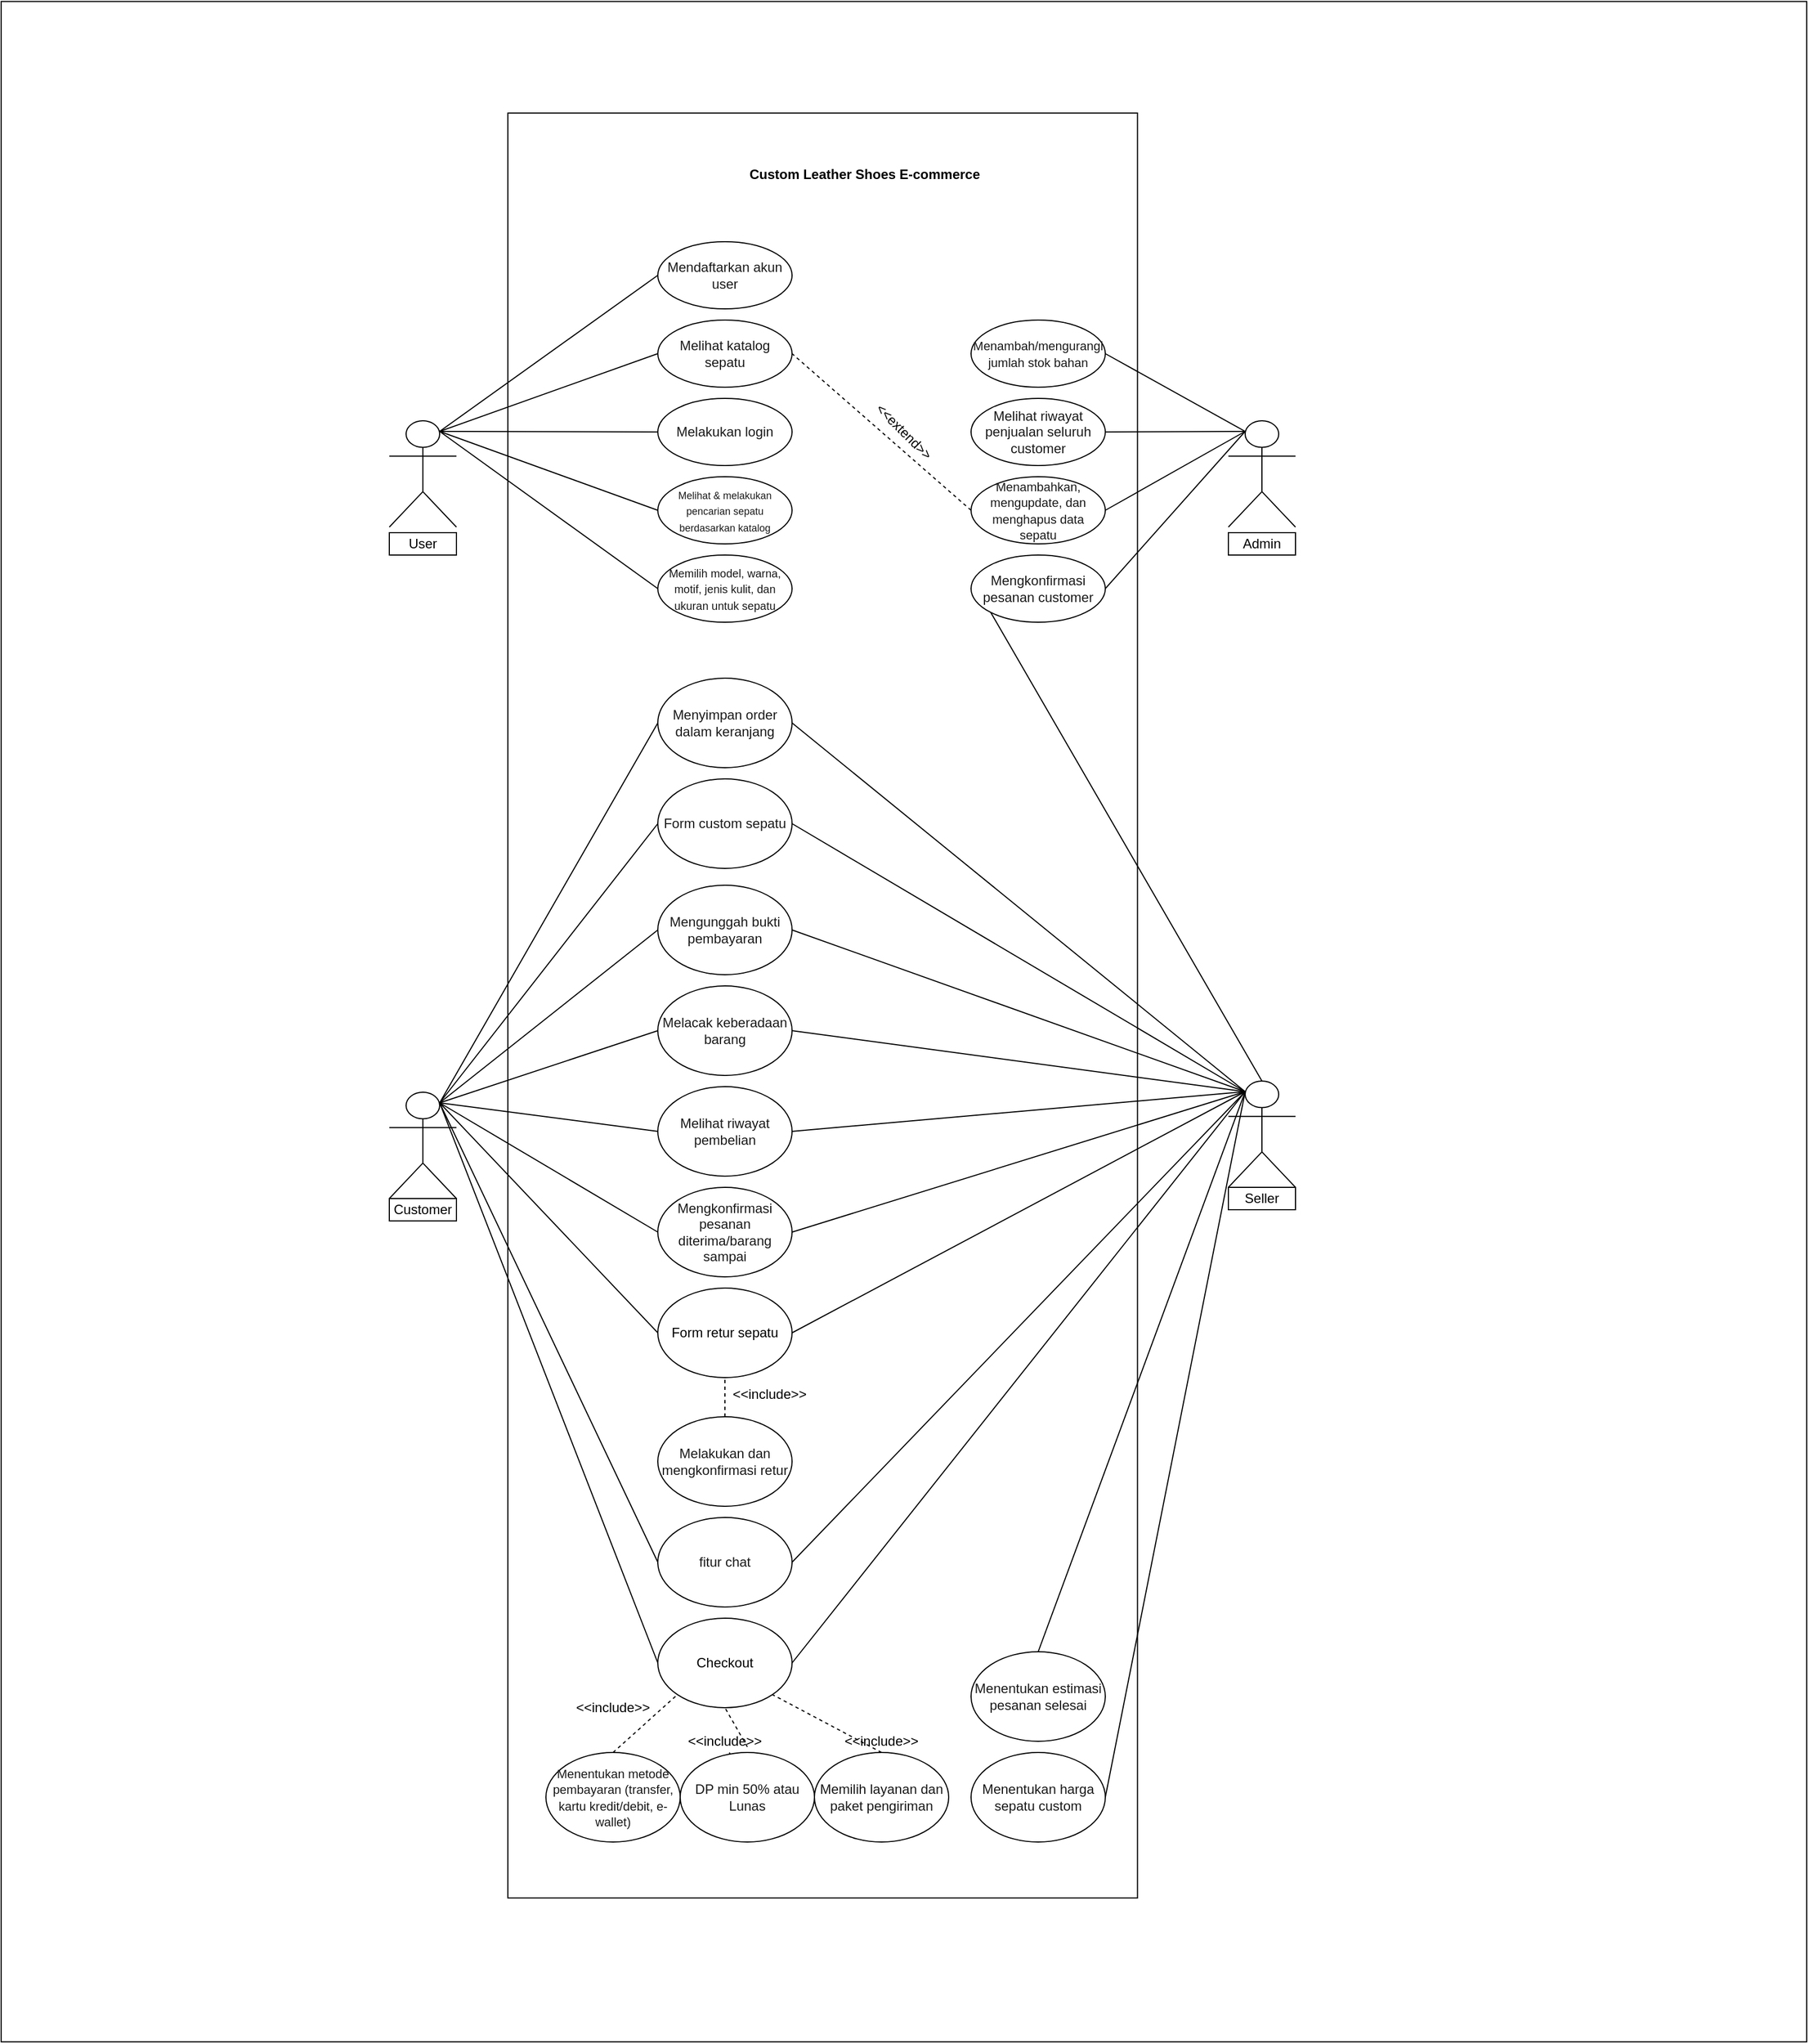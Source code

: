 <mxfile version="14.6.9" type="github">
  <diagram id="T1mZ5_TuGjbCNkDDGyvj" name="Halaman-1">
    <mxGraphModel dx="2776" dy="2760" grid="1" gridSize="10" guides="1" tooltips="1" connect="1" arrows="1" fold="1" page="1" pageScale="1" pageWidth="827" pageHeight="1169" math="0" shadow="0">
      <root>
        <mxCell id="0" />
        <mxCell id="1" parent="0" />
        <mxCell id="UaFrxnna17SQAAfgTdnW-178" value="" style="rounded=0;whiteSpace=wrap;html=1;fillColor=#FFFFFF;rotation=90;" vertex="1" parent="1">
          <mxGeometry x="-521.63" y="-100" width="1823.27" height="1613.89" as="geometry" />
        </mxCell>
        <mxCell id="UaFrxnna17SQAAfgTdnW-181" value="" style="rounded=0;whiteSpace=wrap;html=1;fillColor=#FFFFFF;rotation=90;" vertex="1" parent="1">
          <mxGeometry x="-480.14" y="411.1" width="1595" height="562.81" as="geometry" />
        </mxCell>
        <mxCell id="UaFrxnna17SQAAfgTdnW-119" value="" style="endArrow=none;html=1;exitX=0.25;exitY=0.1;exitDx=0;exitDy=0;exitPerimeter=0;entryX=1;entryY=0.5;entryDx=0;entryDy=0;" edge="1" parent="1" source="UaFrxnna17SQAAfgTdnW-134" target="UaFrxnna17SQAAfgTdnW-40">
          <mxGeometry width="50" height="50" relative="1" as="geometry">
            <mxPoint x="455" y="774.5" as="sourcePoint" />
            <mxPoint x="280" y="440" as="targetPoint" />
          </mxGeometry>
        </mxCell>
        <mxCell id="UaFrxnna17SQAAfgTdnW-120" value="" style="endArrow=none;html=1;entryX=1;entryY=0.5;entryDx=0;entryDy=0;exitX=0.25;exitY=0.1;exitDx=0;exitDy=0;exitPerimeter=0;" edge="1" parent="1" source="UaFrxnna17SQAAfgTdnW-134" target="UaFrxnna17SQAAfgTdnW-39">
          <mxGeometry width="50" height="50" relative="1" as="geometry">
            <mxPoint x="455" y="774.5" as="sourcePoint" />
            <mxPoint x="280" y="530" as="targetPoint" />
          </mxGeometry>
        </mxCell>
        <mxCell id="UaFrxnna17SQAAfgTdnW-121" value="" style="endArrow=none;html=1;exitX=1;exitY=0.5;exitDx=0;exitDy=0;entryX=0.25;entryY=0.1;entryDx=0;entryDy=0;entryPerimeter=0;" edge="1" parent="1" target="UaFrxnna17SQAAfgTdnW-134" source="UaFrxnna17SQAAfgTdnW-35">
          <mxGeometry width="50" height="50" relative="1" as="geometry">
            <mxPoint x="280" y="625" as="sourcePoint" />
            <mxPoint x="455" y="774.5" as="targetPoint" />
          </mxGeometry>
        </mxCell>
        <mxCell id="UaFrxnna17SQAAfgTdnW-122" value="" style="endArrow=none;html=1;entryX=1;entryY=0.5;entryDx=0;entryDy=0;exitX=0.25;exitY=0.1;exitDx=0;exitDy=0;exitPerimeter=0;" edge="1" parent="1" source="UaFrxnna17SQAAfgTdnW-134" target="UaFrxnna17SQAAfgTdnW-34">
          <mxGeometry width="50" height="50" relative="1" as="geometry">
            <mxPoint x="455" y="774.5" as="sourcePoint" />
            <mxPoint x="280" y="715" as="targetPoint" />
          </mxGeometry>
        </mxCell>
        <mxCell id="UaFrxnna17SQAAfgTdnW-123" value="" style="endArrow=none;html=1;entryX=1;entryY=0.5;entryDx=0;entryDy=0;exitX=0.25;exitY=0.1;exitDx=0;exitDy=0;exitPerimeter=0;" edge="1" parent="1" source="UaFrxnna17SQAAfgTdnW-134" target="UaFrxnna17SQAAfgTdnW-33">
          <mxGeometry width="50" height="50" relative="1" as="geometry">
            <mxPoint x="690" y="775" as="sourcePoint" />
            <mxPoint x="280" y="805" as="targetPoint" />
          </mxGeometry>
        </mxCell>
        <mxCell id="UaFrxnna17SQAAfgTdnW-124" value="" style="endArrow=none;html=1;entryX=1;entryY=0.5;entryDx=0;entryDy=0;exitX=0.25;exitY=0.1;exitDx=0;exitDy=0;exitPerimeter=0;" edge="1" parent="1" source="UaFrxnna17SQAAfgTdnW-134" target="UaFrxnna17SQAAfgTdnW-32">
          <mxGeometry width="50" height="50" relative="1" as="geometry">
            <mxPoint x="620" y="830" as="sourcePoint" />
            <mxPoint x="280" y="895" as="targetPoint" />
          </mxGeometry>
        </mxCell>
        <mxCell id="UaFrxnna17SQAAfgTdnW-125" value="" style="endArrow=none;html=1;exitX=0.25;exitY=0.1;exitDx=0;exitDy=0;exitPerimeter=0;entryX=1;entryY=0.5;entryDx=0;entryDy=0;" edge="1" parent="1" source="UaFrxnna17SQAAfgTdnW-134" target="UaFrxnna17SQAAfgTdnW-43">
          <mxGeometry width="50" height="50" relative="1" as="geometry">
            <mxPoint x="455" y="774.5" as="sourcePoint" />
            <mxPoint x="280" y="985" as="targetPoint" />
          </mxGeometry>
        </mxCell>
        <mxCell id="UaFrxnna17SQAAfgTdnW-127" value="" style="endArrow=none;html=1;exitX=0.25;exitY=0.1;exitDx=0;exitDy=0;exitPerimeter=0;entryX=1;entryY=0.5;entryDx=0;entryDy=0;" edge="1" parent="1" source="UaFrxnna17SQAAfgTdnW-134" target="UaFrxnna17SQAAfgTdnW-29">
          <mxGeometry width="50" height="50" relative="1" as="geometry">
            <mxPoint x="455" y="774.5" as="sourcePoint" />
            <mxPoint x="280" y="1165" as="targetPoint" />
          </mxGeometry>
        </mxCell>
        <mxCell id="UaFrxnna17SQAAfgTdnW-128" value="" style="endArrow=none;html=1;exitX=0.25;exitY=0.1;exitDx=0;exitDy=0;exitPerimeter=0;entryX=1;entryY=0.5;entryDx=0;entryDy=0;" edge="1" parent="1" source="UaFrxnna17SQAAfgTdnW-134" target="UaFrxnna17SQAAfgTdnW-44">
          <mxGeometry width="50" height="50" relative="1" as="geometry">
            <mxPoint x="455" y="774.5" as="sourcePoint" />
            <mxPoint x="280" y="1255" as="targetPoint" />
          </mxGeometry>
        </mxCell>
        <mxCell id="UaFrxnna17SQAAfgTdnW-2" value="&lt;span style=&quot;color: rgb(26 , 26 , 26) ; font-family: &amp;#34;opensans&amp;#34; , &amp;#34;arial&amp;#34; , sans-serif , &amp;#34;noto sans hebrew&amp;#34; , &amp;#34;noto sans&amp;#34; , &amp;#34;noto sans jp&amp;#34; , &amp;#34;noto sans kr&amp;#34; ; background-color: rgba(255 , 255 , 255 , 0.01)&quot;&gt;&lt;font style=&quot;font-size: 12px&quot;&gt;Mendaftarkan akun user&lt;/font&gt;&lt;/span&gt;" style="ellipse;whiteSpace=wrap;html=1;fillColor=#FFFFFF;" vertex="1" parent="1">
          <mxGeometry x="170" y="10" width="120" height="60" as="geometry" />
        </mxCell>
        <mxCell id="UaFrxnna17SQAAfgTdnW-3" value="&lt;span style=&quot;color: rgb(26 , 26 , 26) ; font-family: &amp;#34;opensans&amp;#34; , &amp;#34;arial&amp;#34; , sans-serif , &amp;#34;noto sans hebrew&amp;#34; , &amp;#34;noto sans&amp;#34; , &amp;#34;noto sans jp&amp;#34; , &amp;#34;noto sans kr&amp;#34; ; background-color: rgba(255 , 255 , 255 , 0.01)&quot;&gt;&lt;font style=&quot;font-size: 12px&quot;&gt;Melihat katalog sepatu&lt;/font&gt;&lt;/span&gt;" style="ellipse;whiteSpace=wrap;html=1;fillColor=#FFFFFF;" vertex="1" parent="1">
          <mxGeometry x="170" y="80" width="120" height="60" as="geometry" />
        </mxCell>
        <mxCell id="UaFrxnna17SQAAfgTdnW-6" value="&lt;span style=&quot;color: rgb(26 , 26 , 26) ; font-family: &amp;#34;opensans&amp;#34; , &amp;#34;arial&amp;#34; , sans-serif , &amp;#34;noto sans hebrew&amp;#34; , &amp;#34;noto sans&amp;#34; , &amp;#34;noto sans jp&amp;#34; , &amp;#34;noto sans kr&amp;#34; ; background-color: rgba(255 , 255 , 255 , 0.01)&quot;&gt;&lt;font style=&quot;font-size: 10px&quot;&gt;Memilih model, warna, motif, jenis kulit, dan ukuran untuk sepatu&lt;/font&gt;&lt;/span&gt;" style="ellipse;whiteSpace=wrap;html=1;fillColor=#FFFFFF;align=center;" vertex="1" parent="1">
          <mxGeometry x="170" y="290" width="120" height="60" as="geometry" />
        </mxCell>
        <mxCell id="UaFrxnna17SQAAfgTdnW-7" value="&lt;span style=&quot;color: rgb(26 , 26 , 26) ; font-family: &amp;#34;opensans&amp;#34; , &amp;#34;arial&amp;#34; , sans-serif , &amp;#34;noto sans hebrew&amp;#34; , &amp;#34;noto sans&amp;#34; , &amp;#34;noto sans jp&amp;#34; , &amp;#34;noto sans kr&amp;#34; ; background-color: rgba(255 , 255 , 255 , 0.01)&quot;&gt;&lt;font style=&quot;font-size: 9px&quot;&gt;Melihat &amp;amp; melakukan pencarian sepatu berdasarkan katalog&lt;/font&gt;&lt;/span&gt;" style="ellipse;whiteSpace=wrap;html=1;fillColor=#FFFFFF;" vertex="1" parent="1">
          <mxGeometry x="170" y="220" width="120" height="60" as="geometry" />
        </mxCell>
        <mxCell id="UaFrxnna17SQAAfgTdnW-8" value="&lt;span style=&quot;color: rgb(26 , 26 , 26) ; font-family: &amp;#34;opensans&amp;#34; , &amp;#34;arial&amp;#34; , sans-serif , &amp;#34;noto sans hebrew&amp;#34; , &amp;#34;noto sans&amp;#34; , &amp;#34;noto sans jp&amp;#34; , &amp;#34;noto sans kr&amp;#34; ; font-style: normal ; font-weight: normal ; letter-spacing: normal ; text-align: center ; text-indent: 0px ; text-transform: none ; word-spacing: 0px ; background-color: rgba(255 , 255 , 255 , 0.01) ; text-decoration: none ; display: inline ; float: none&quot;&gt;&lt;font style=&quot;font-size: 12px&quot;&gt;Melakukan login&lt;/font&gt;&lt;/span&gt;" style="ellipse;whiteSpace=wrap;html=1;fillColor=#FFFFFF;" vertex="1" parent="1">
          <mxGeometry x="170" y="150" width="120" height="60" as="geometry" />
        </mxCell>
        <mxCell id="UaFrxnna17SQAAfgTdnW-23" value="Actor" style="shape=umlActor;verticalLabelPosition=bottom;verticalAlign=top;html=1;outlineConnect=0;fillColor=#FFFFFF;" vertex="1" parent="1">
          <mxGeometry x="-70" y="170" width="60" height="95" as="geometry" />
        </mxCell>
        <mxCell id="UaFrxnna17SQAAfgTdnW-24" value="" style="endArrow=none;html=1;exitX=0.75;exitY=0.1;exitDx=0;exitDy=0;exitPerimeter=0;entryX=0;entryY=0.5;entryDx=0;entryDy=0;" edge="1" parent="1" source="UaFrxnna17SQAAfgTdnW-23" target="UaFrxnna17SQAAfgTdnW-2">
          <mxGeometry width="50" height="50" relative="1" as="geometry">
            <mxPoint x="260" y="310" as="sourcePoint" />
            <mxPoint x="310" y="260" as="targetPoint" />
          </mxGeometry>
        </mxCell>
        <mxCell id="UaFrxnna17SQAAfgTdnW-25" value="" style="endArrow=none;html=1;exitX=0.75;exitY=0.1;exitDx=0;exitDy=0;exitPerimeter=0;entryX=0;entryY=0.5;entryDx=0;entryDy=0;" edge="1" parent="1" source="UaFrxnna17SQAAfgTdnW-23" target="UaFrxnna17SQAAfgTdnW-3">
          <mxGeometry width="50" height="50" relative="1" as="geometry">
            <mxPoint x="260" y="310" as="sourcePoint" />
            <mxPoint x="310" y="260" as="targetPoint" />
          </mxGeometry>
        </mxCell>
        <mxCell id="UaFrxnna17SQAAfgTdnW-26" value="" style="endArrow=none;html=1;exitX=0.75;exitY=0.1;exitDx=0;exitDy=0;exitPerimeter=0;entryX=0;entryY=0.5;entryDx=0;entryDy=0;" edge="1" parent="1" source="UaFrxnna17SQAAfgTdnW-23" target="UaFrxnna17SQAAfgTdnW-8">
          <mxGeometry width="50" height="50" relative="1" as="geometry">
            <mxPoint x="260" y="310" as="sourcePoint" />
            <mxPoint x="310" y="260" as="targetPoint" />
          </mxGeometry>
        </mxCell>
        <mxCell id="UaFrxnna17SQAAfgTdnW-27" value="" style="endArrow=none;html=1;exitX=0.75;exitY=0.1;exitDx=0;exitDy=0;exitPerimeter=0;entryX=0;entryY=0.5;entryDx=0;entryDy=0;" edge="1" parent="1" source="UaFrxnna17SQAAfgTdnW-23" target="UaFrxnna17SQAAfgTdnW-7">
          <mxGeometry width="50" height="50" relative="1" as="geometry">
            <mxPoint x="260" y="310" as="sourcePoint" />
            <mxPoint x="310" y="260" as="targetPoint" />
          </mxGeometry>
        </mxCell>
        <mxCell id="UaFrxnna17SQAAfgTdnW-28" value="" style="endArrow=none;html=1;exitX=0.75;exitY=0.1;exitDx=0;exitDy=0;exitPerimeter=0;entryX=0;entryY=0.5;entryDx=0;entryDy=0;" edge="1" parent="1" source="UaFrxnna17SQAAfgTdnW-23" target="UaFrxnna17SQAAfgTdnW-6">
          <mxGeometry width="50" height="50" relative="1" as="geometry">
            <mxPoint x="260" y="310" as="sourcePoint" />
            <mxPoint x="310" y="260" as="targetPoint" />
          </mxGeometry>
        </mxCell>
        <mxCell id="UaFrxnna17SQAAfgTdnW-29" value="&lt;span style=&quot;color: rgb(26 , 26 , 26) ; font-family: &amp;#34;opensans&amp;#34; , &amp;#34;arial&amp;#34; , sans-serif , &amp;#34;noto sans hebrew&amp;#34; , &amp;#34;noto sans&amp;#34; , &amp;#34;noto sans jp&amp;#34; , &amp;#34;noto sans kr&amp;#34; ; font-style: normal ; font-weight: normal ; letter-spacing: normal ; text-align: center ; text-indent: 0px ; text-transform: none ; word-spacing: 0px ; background-color: rgba(255 , 255 , 255 , 0.01) ; text-decoration: none ; display: inline ; float: none&quot;&gt;&lt;font style=&quot;font-size: 12px&quot;&gt;fitur chat&lt;/font&gt;&lt;/span&gt;" style="ellipse;whiteSpace=wrap;html=1;fillColor=#FFFFFF;" vertex="1" parent="1">
          <mxGeometry x="170" y="1150" width="120" height="80" as="geometry" />
        </mxCell>
        <mxCell id="UaFrxnna17SQAAfgTdnW-32" value="&lt;span style=&quot;color: rgb(26 , 26 , 26) ; font-family: &amp;#34;opensans&amp;#34; , &amp;#34;arial&amp;#34; , sans-serif , &amp;#34;noto sans hebrew&amp;#34; , &amp;#34;noto sans&amp;#34; , &amp;#34;noto sans jp&amp;#34; , &amp;#34;noto sans kr&amp;#34; ; font-style: normal ; font-weight: normal ; letter-spacing: normal ; text-align: center ; text-indent: 0px ; text-transform: none ; word-spacing: 0px ; background-color: rgba(255 , 255 , 255 , 0.01) ; text-decoration: none ; display: inline ; float: none&quot;&gt;&lt;font style=&quot;font-size: 12px&quot;&gt;Mengkonfirmasi pesanan diterima/barang sampai&lt;/font&gt;&lt;/span&gt;" style="ellipse;whiteSpace=wrap;html=1;fillColor=#FFFFFF;" vertex="1" parent="1">
          <mxGeometry x="170" y="855" width="120" height="80" as="geometry" />
        </mxCell>
        <mxCell id="UaFrxnna17SQAAfgTdnW-33" value="&lt;span style=&quot;color: rgb(26 , 26 , 26) ; font-family: &amp;#34;opensans&amp;#34; , &amp;#34;arial&amp;#34; , sans-serif , &amp;#34;noto sans hebrew&amp;#34; , &amp;#34;noto sans&amp;#34; , &amp;#34;noto sans jp&amp;#34; , &amp;#34;noto sans kr&amp;#34; ; font-style: normal ; font-weight: normal ; letter-spacing: normal ; text-align: center ; text-indent: 0px ; text-transform: none ; word-spacing: 0px ; background-color: rgba(255 , 255 , 255 , 0.01) ; text-decoration: none ; display: inline ; float: none&quot;&gt;&lt;font style=&quot;font-size: 12px&quot;&gt;Melihat riwayat pembelian&lt;/font&gt;&lt;/span&gt;" style="ellipse;whiteSpace=wrap;html=1;fillColor=#FFFFFF;" vertex="1" parent="1">
          <mxGeometry x="170" y="765" width="120" height="80" as="geometry" />
        </mxCell>
        <mxCell id="UaFrxnna17SQAAfgTdnW-34" value="&lt;span style=&quot;color: rgb(26 , 26 , 26) ; font-family: &amp;#34;opensans&amp;#34; , &amp;#34;arial&amp;#34; , sans-serif , &amp;#34;noto sans hebrew&amp;#34; , &amp;#34;noto sans&amp;#34; , &amp;#34;noto sans jp&amp;#34; , &amp;#34;noto sans kr&amp;#34; ; background-color: rgba(255 , 255 , 255 , 0.01)&quot;&gt;&lt;font style=&quot;font-size: 12px&quot;&gt;Melacak keberadaan barang&lt;/font&gt;&lt;/span&gt;" style="ellipse;whiteSpace=wrap;html=1;fillColor=#FFFFFF;" vertex="1" parent="1">
          <mxGeometry x="170" y="675" width="120" height="80" as="geometry" />
        </mxCell>
        <mxCell id="UaFrxnna17SQAAfgTdnW-35" value="&lt;span style=&quot;color: rgb(26 , 26 , 26) ; font-family: &amp;#34;opensans&amp;#34; , &amp;#34;arial&amp;#34; , sans-serif , &amp;#34;noto sans hebrew&amp;#34; , &amp;#34;noto sans&amp;#34; , &amp;#34;noto sans jp&amp;#34; , &amp;#34;noto sans kr&amp;#34; ; background-color: rgba(255 , 255 , 255 , 0.01)&quot;&gt;&lt;font style=&quot;font-size: 12px&quot;&gt;Mengunggah bukti pembayaran&lt;/font&gt;&lt;/span&gt;" style="ellipse;whiteSpace=wrap;html=1;fillColor=#FFFFFF;" vertex="1" parent="1">
          <mxGeometry x="170" y="585" width="120" height="80" as="geometry" />
        </mxCell>
        <mxCell id="UaFrxnna17SQAAfgTdnW-36" value="&lt;span style=&quot;color: rgb(26 , 26 , 26) ; font-family: &amp;#34;opensans&amp;#34; , &amp;#34;arial&amp;#34; , sans-serif , &amp;#34;noto sans hebrew&amp;#34; , &amp;#34;noto sans&amp;#34; , &amp;#34;noto sans jp&amp;#34; , &amp;#34;noto sans kr&amp;#34; ; font-style: normal ; font-weight: normal ; letter-spacing: normal ; text-align: center ; text-indent: 0px ; text-transform: none ; word-spacing: 0px ; background-color: rgba(255 , 255 , 255 , 0.01) ; text-decoration: none ; display: inline ; float: none&quot;&gt;&lt;font style=&quot;font-size: 12px&quot;&gt;Memilih layanan dan paket pengiriman&lt;/font&gt;&lt;/span&gt;" style="ellipse;whiteSpace=wrap;html=1;fillColor=#FFFFFF;" vertex="1" parent="1">
          <mxGeometry x="310" y="1360" width="120" height="80" as="geometry" />
        </mxCell>
        <mxCell id="UaFrxnna17SQAAfgTdnW-37" value="&lt;span style=&quot;color: rgb(26 , 26 , 26) ; font-family: &amp;#34;opensans&amp;#34; , &amp;#34;arial&amp;#34; , sans-serif , &amp;#34;noto sans hebrew&amp;#34; , &amp;#34;noto sans&amp;#34; , &amp;#34;noto sans jp&amp;#34; , &amp;#34;noto sans kr&amp;#34; ; font-style: normal ; font-weight: normal ; letter-spacing: normal ; text-align: center ; text-indent: 0px ; text-transform: none ; word-spacing: 0px ; background-color: rgba(255 , 255 , 255 , 0.01) ; text-decoration: none ; display: inline ; float: none&quot;&gt;&lt;font style=&quot;font-size: 12px&quot;&gt;DP min 50% atau Lunas&lt;/font&gt;&lt;/span&gt;" style="ellipse;whiteSpace=wrap;html=1;fillColor=#FFFFFF;" vertex="1" parent="1">
          <mxGeometry x="190" y="1360" width="120" height="80" as="geometry" />
        </mxCell>
        <mxCell id="UaFrxnna17SQAAfgTdnW-38" value="&lt;span style=&quot;color: rgb(26 , 26 , 26) ; font-family: &amp;#34;opensans&amp;#34; , &amp;#34;arial&amp;#34; , sans-serif , &amp;#34;noto sans hebrew&amp;#34; , &amp;#34;noto sans&amp;#34; , &amp;#34;noto sans jp&amp;#34; , &amp;#34;noto sans kr&amp;#34; ; background-color: rgba(255 , 255 , 255 , 0.01)&quot;&gt;&lt;font style=&quot;font-size: 11px&quot;&gt;Menentukan metode pembayaran (transfer, kartu kredit/debit, e-wallet)&lt;/font&gt;&lt;/span&gt;" style="ellipse;whiteSpace=wrap;html=1;fillColor=#FFFFFF;" vertex="1" parent="1">
          <mxGeometry x="70" y="1360" width="120" height="80" as="geometry" />
        </mxCell>
        <mxCell id="UaFrxnna17SQAAfgTdnW-39" value="&lt;span style=&quot;color: rgb(26 , 26 , 26) ; font-family: &amp;#34;opensans&amp;#34; , &amp;#34;arial&amp;#34; , sans-serif , &amp;#34;noto sans hebrew&amp;#34; , &amp;#34;noto sans&amp;#34; , &amp;#34;noto sans jp&amp;#34; , &amp;#34;noto sans kr&amp;#34; ; font-style: normal ; font-weight: normal ; letter-spacing: normal ; text-align: center ; text-indent: 0px ; text-transform: none ; word-spacing: 0px ; background-color: rgba(255 , 255 , 255 , 0.01) ; text-decoration: none ; display: inline ; float: none&quot;&gt;&lt;font style=&quot;font-size: 12px&quot;&gt;Form custom sepatu&lt;/font&gt;&lt;/span&gt;" style="ellipse;whiteSpace=wrap;html=1;fillColor=#FFFFFF;" vertex="1" parent="1">
          <mxGeometry x="170" y="490" width="120" height="80" as="geometry" />
        </mxCell>
        <mxCell id="UaFrxnna17SQAAfgTdnW-40" value="&lt;span style=&quot;color: rgb(26 , 26 , 26) ; font-family: &amp;#34;opensans&amp;#34; , &amp;#34;arial&amp;#34; , sans-serif , &amp;#34;noto sans hebrew&amp;#34; , &amp;#34;noto sans&amp;#34; , &amp;#34;noto sans jp&amp;#34; , &amp;#34;noto sans kr&amp;#34; ; background-color: rgba(255 , 255 , 255 , 0.01)&quot;&gt;&lt;font style=&quot;font-size: 12px&quot;&gt;Menyimpan order dalam keranjang&lt;/font&gt;&lt;/span&gt;" style="ellipse;whiteSpace=wrap;html=1;fillColor=#FFFFFF;" vertex="1" parent="1">
          <mxGeometry x="170" y="400" width="120" height="80" as="geometry" />
        </mxCell>
        <mxCell id="UaFrxnna17SQAAfgTdnW-43" value="Form retur sepatu" style="ellipse;whiteSpace=wrap;html=1;fillColor=#FFFFFF;" vertex="1" parent="1">
          <mxGeometry x="170" y="945" width="120" height="80" as="geometry" />
        </mxCell>
        <mxCell id="UaFrxnna17SQAAfgTdnW-44" value="Checkout" style="ellipse;whiteSpace=wrap;html=1;fillColor=#FFFFFF;" vertex="1" parent="1">
          <mxGeometry x="170" y="1240" width="120" height="80" as="geometry" />
        </mxCell>
        <mxCell id="UaFrxnna17SQAAfgTdnW-46" value="" style="endArrow=none;dashed=1;html=1;startArrow=none;" edge="1" parent="1" source="UaFrxnna17SQAAfgTdnW-52" target="UaFrxnna17SQAAfgTdnW-37">
          <mxGeometry width="50" height="50" relative="1" as="geometry">
            <mxPoint x="260" y="1400" as="sourcePoint" />
            <mxPoint x="480" y="1200" as="targetPoint" />
          </mxGeometry>
        </mxCell>
        <mxCell id="UaFrxnna17SQAAfgTdnW-49" value="&amp;lt;&amp;lt;include&amp;gt;&amp;gt;" style="text;html=1;strokeColor=none;fillColor=none;align=center;verticalAlign=middle;whiteSpace=wrap;rounded=0;rotation=0;" vertex="1" parent="1">
          <mxGeometry x="110" y="1310" width="40" height="20" as="geometry" />
        </mxCell>
        <mxCell id="UaFrxnna17SQAAfgTdnW-52" value="&amp;lt;&amp;lt;include&amp;gt;&amp;gt;" style="text;html=1;strokeColor=none;fillColor=none;align=center;verticalAlign=middle;whiteSpace=wrap;rounded=0;rotation=0;" vertex="1" parent="1">
          <mxGeometry x="210" y="1340" width="40" height="20" as="geometry" />
        </mxCell>
        <mxCell id="UaFrxnna17SQAAfgTdnW-54" value="&amp;lt;&amp;lt;include&amp;gt;&amp;gt;" style="text;html=1;strokeColor=none;fillColor=none;align=center;verticalAlign=middle;whiteSpace=wrap;rounded=0;rotation=0;" vertex="1" parent="1">
          <mxGeometry x="350" y="1340" width="40" height="20" as="geometry" />
        </mxCell>
        <mxCell id="UaFrxnna17SQAAfgTdnW-57" value="Actor" style="shape=umlActor;verticalLabelPosition=bottom;verticalAlign=top;html=1;outlineConnect=0;fillColor=#FFFFFF;" vertex="1" parent="1">
          <mxGeometry x="-70" y="770" width="60" height="95" as="geometry" />
        </mxCell>
        <mxCell id="UaFrxnna17SQAAfgTdnW-58" value="" style="endArrow=none;html=1;exitX=0.75;exitY=0.1;exitDx=0;exitDy=0;exitPerimeter=0;entryX=0;entryY=0.5;entryDx=0;entryDy=0;" edge="1" parent="1" source="UaFrxnna17SQAAfgTdnW-57" target="UaFrxnna17SQAAfgTdnW-40">
          <mxGeometry width="50" height="50" relative="1" as="geometry">
            <mxPoint x="220" y="830" as="sourcePoint" />
            <mxPoint x="270" y="780" as="targetPoint" />
          </mxGeometry>
        </mxCell>
        <mxCell id="UaFrxnna17SQAAfgTdnW-60" value="" style="endArrow=none;html=1;entryX=0;entryY=0.5;entryDx=0;entryDy=0;exitX=0.75;exitY=0.1;exitDx=0;exitDy=0;exitPerimeter=0;" edge="1" parent="1" source="UaFrxnna17SQAAfgTdnW-57" target="UaFrxnna17SQAAfgTdnW-39">
          <mxGeometry width="50" height="50" relative="1" as="geometry">
            <mxPoint x="60" y="770" as="sourcePoint" />
            <mxPoint x="270" y="620" as="targetPoint" />
          </mxGeometry>
        </mxCell>
        <mxCell id="UaFrxnna17SQAAfgTdnW-61" value="" style="endArrow=none;html=1;exitX=0;exitY=0.5;exitDx=0;exitDy=0;entryX=0.75;entryY=0.1;entryDx=0;entryDy=0;entryPerimeter=0;" edge="1" parent="1" source="UaFrxnna17SQAAfgTdnW-35" target="UaFrxnna17SQAAfgTdnW-57">
          <mxGeometry width="50" height="50" relative="1" as="geometry">
            <mxPoint x="380" y="590" as="sourcePoint" />
            <mxPoint x="60" y="770" as="targetPoint" />
          </mxGeometry>
        </mxCell>
        <mxCell id="UaFrxnna17SQAAfgTdnW-62" value="" style="endArrow=none;html=1;entryX=0;entryY=0.5;entryDx=0;entryDy=0;exitX=0.75;exitY=0.1;exitDx=0;exitDy=0;exitPerimeter=0;" edge="1" parent="1" source="UaFrxnna17SQAAfgTdnW-57" target="UaFrxnna17SQAAfgTdnW-34">
          <mxGeometry width="50" height="50" relative="1" as="geometry">
            <mxPoint x="50" y="780" as="sourcePoint" />
            <mxPoint x="270" y="620" as="targetPoint" />
          </mxGeometry>
        </mxCell>
        <mxCell id="UaFrxnna17SQAAfgTdnW-63" value="" style="endArrow=none;html=1;entryX=0;entryY=0.5;entryDx=0;entryDy=0;exitX=0.75;exitY=0.1;exitDx=0;exitDy=0;exitPerimeter=0;" edge="1" parent="1" source="UaFrxnna17SQAAfgTdnW-57" target="UaFrxnna17SQAAfgTdnW-33">
          <mxGeometry width="50" height="50" relative="1" as="geometry">
            <mxPoint x="60" y="780" as="sourcePoint" />
            <mxPoint x="120" y="720" as="targetPoint" />
          </mxGeometry>
        </mxCell>
        <mxCell id="UaFrxnna17SQAAfgTdnW-64" value="" style="endArrow=none;html=1;exitX=0.75;exitY=0.1;exitDx=0;exitDy=0;exitPerimeter=0;entryX=0;entryY=0.5;entryDx=0;entryDy=0;" edge="1" parent="1" source="UaFrxnna17SQAAfgTdnW-57" target="UaFrxnna17SQAAfgTdnW-32">
          <mxGeometry width="50" height="50" relative="1" as="geometry">
            <mxPoint x="60" y="780" as="sourcePoint" />
            <mxPoint x="160" y="790" as="targetPoint" />
          </mxGeometry>
        </mxCell>
        <mxCell id="UaFrxnna17SQAAfgTdnW-65" value="" style="endArrow=none;html=1;exitX=0.75;exitY=0.1;exitDx=0;exitDy=0;exitPerimeter=0;entryX=0;entryY=0.5;entryDx=0;entryDy=0;" edge="1" parent="1" source="UaFrxnna17SQAAfgTdnW-57" target="UaFrxnna17SQAAfgTdnW-43">
          <mxGeometry width="50" height="50" relative="1" as="geometry">
            <mxPoint x="110" y="920" as="sourcePoint" />
            <mxPoint x="160" y="920" as="targetPoint" />
          </mxGeometry>
        </mxCell>
        <mxCell id="UaFrxnna17SQAAfgTdnW-67" value="" style="endArrow=none;html=1;exitX=0.75;exitY=0.1;exitDx=0;exitDy=0;exitPerimeter=0;entryX=0;entryY=0.5;entryDx=0;entryDy=0;" edge="1" parent="1" source="UaFrxnna17SQAAfgTdnW-57" target="UaFrxnna17SQAAfgTdnW-29">
          <mxGeometry width="50" height="50" relative="1" as="geometry">
            <mxPoint x="60" y="785" as="sourcePoint" />
            <mxPoint x="100" y="1050" as="targetPoint" />
          </mxGeometry>
        </mxCell>
        <mxCell id="UaFrxnna17SQAAfgTdnW-69" value="" style="endArrow=none;html=1;exitX=0.75;exitY=0.1;exitDx=0;exitDy=0;exitPerimeter=0;entryX=0;entryY=0.5;entryDx=0;entryDy=0;" edge="1" parent="1" source="UaFrxnna17SQAAfgTdnW-57" target="UaFrxnna17SQAAfgTdnW-44">
          <mxGeometry width="50" height="50" relative="1" as="geometry">
            <mxPoint x="60" y="790" as="sourcePoint" />
            <mxPoint x="150" y="1210" as="targetPoint" />
          </mxGeometry>
        </mxCell>
        <mxCell id="UaFrxnna17SQAAfgTdnW-71" value="&lt;span style=&quot;color: rgb(26 , 26 , 26) ; font-family: &amp;#34;opensans&amp;#34; , &amp;#34;arial&amp;#34; , sans-serif , &amp;#34;noto sans hebrew&amp;#34; , &amp;#34;noto sans&amp;#34; , &amp;#34;noto sans jp&amp;#34; , &amp;#34;noto sans kr&amp;#34; ; background-color: rgba(255 , 255 , 255 , 0.01)&quot;&gt;&lt;font style=&quot;font-size: 12px&quot;&gt;Menentukan harga sepatu custom&lt;/font&gt;&lt;/span&gt;" style="ellipse;whiteSpace=wrap;html=1;fillColor=#FFFFFF;" vertex="1" parent="1">
          <mxGeometry x="450" y="1360" width="120" height="80" as="geometry" />
        </mxCell>
        <mxCell id="UaFrxnna17SQAAfgTdnW-72" value="&lt;span style=&quot;color: rgb(26 , 26 , 26) ; font-family: &amp;#34;opensans&amp;#34; , &amp;#34;arial&amp;#34; , sans-serif , &amp;#34;noto sans hebrew&amp;#34; , &amp;#34;noto sans&amp;#34; , &amp;#34;noto sans jp&amp;#34; , &amp;#34;noto sans kr&amp;#34; ; font-style: normal ; font-weight: normal ; letter-spacing: normal ; text-align: center ; text-indent: 0px ; text-transform: none ; word-spacing: 0px ; background-color: rgba(255 , 255 , 255 , 0.01) ; text-decoration: none ; display: inline ; float: none&quot;&gt;&lt;font style=&quot;font-size: 12px&quot;&gt;Menentukan estimasi pesanan selesai&lt;/font&gt;&lt;/span&gt;" style="ellipse;whiteSpace=wrap;html=1;fillColor=#FFFFFF;" vertex="1" parent="1">
          <mxGeometry x="450" y="1270" width="120" height="80" as="geometry" />
        </mxCell>
        <mxCell id="UaFrxnna17SQAAfgTdnW-131" value="" style="endArrow=none;dashed=1;html=1;entryX=0;entryY=1;entryDx=0;entryDy=0;exitX=0.5;exitY=0;exitDx=0;exitDy=0;" edge="1" parent="1" source="UaFrxnna17SQAAfgTdnW-38" target="UaFrxnna17SQAAfgTdnW-44">
          <mxGeometry width="50" height="50" relative="1" as="geometry">
            <mxPoint x="310" y="1330" as="sourcePoint" />
            <mxPoint x="360" y="1280" as="targetPoint" />
          </mxGeometry>
        </mxCell>
        <mxCell id="UaFrxnna17SQAAfgTdnW-132" value="" style="endArrow=none;dashed=1;html=1;exitX=1;exitY=0.75;exitDx=0;exitDy=0;entryX=0.5;entryY=1;entryDx=0;entryDy=0;" edge="1" parent="1" source="UaFrxnna17SQAAfgTdnW-52" target="UaFrxnna17SQAAfgTdnW-44">
          <mxGeometry width="50" height="50" relative="1" as="geometry">
            <mxPoint x="310" y="1330" as="sourcePoint" />
            <mxPoint x="360" y="1280" as="targetPoint" />
          </mxGeometry>
        </mxCell>
        <mxCell id="UaFrxnna17SQAAfgTdnW-133" value="" style="endArrow=none;dashed=1;html=1;exitX=0.5;exitY=1;exitDx=0;exitDy=0;entryX=1;entryY=1;entryDx=0;entryDy=0;" edge="1" parent="1" source="UaFrxnna17SQAAfgTdnW-54" target="UaFrxnna17SQAAfgTdnW-44">
          <mxGeometry width="50" height="50" relative="1" as="geometry">
            <mxPoint x="310" y="1330" as="sourcePoint" />
            <mxPoint x="360" y="1280" as="targetPoint" />
          </mxGeometry>
        </mxCell>
        <mxCell id="UaFrxnna17SQAAfgTdnW-134" value="Actor" style="shape=umlActor;verticalLabelPosition=bottom;verticalAlign=top;html=1;outlineConnect=0;fillColor=#FFFFFF;" vertex="1" parent="1">
          <mxGeometry x="680" y="760" width="60" height="95" as="geometry" />
        </mxCell>
        <mxCell id="UaFrxnna17SQAAfgTdnW-136" value="" style="endArrow=none;html=1;entryX=1;entryY=0.5;entryDx=0;entryDy=0;exitX=0.25;exitY=0.1;exitDx=0;exitDy=0;exitPerimeter=0;" edge="1" parent="1" source="UaFrxnna17SQAAfgTdnW-134" target="UaFrxnna17SQAAfgTdnW-71">
          <mxGeometry width="50" height="50" relative="1" as="geometry">
            <mxPoint x="700" y="770" as="sourcePoint" />
            <mxPoint x="640" y="800" as="targetPoint" />
          </mxGeometry>
        </mxCell>
        <mxCell id="UaFrxnna17SQAAfgTdnW-137" value="" style="endArrow=none;html=1;entryX=0.5;entryY=0;entryDx=0;entryDy=0;exitX=0.25;exitY=0.1;exitDx=0;exitDy=0;exitPerimeter=0;" edge="1" parent="1" source="UaFrxnna17SQAAfgTdnW-134" target="UaFrxnna17SQAAfgTdnW-72">
          <mxGeometry width="50" height="50" relative="1" as="geometry">
            <mxPoint x="690" y="770" as="sourcePoint" />
            <mxPoint x="640" y="800" as="targetPoint" />
          </mxGeometry>
        </mxCell>
        <mxCell id="UaFrxnna17SQAAfgTdnW-140" value="&lt;span style=&quot;color: rgb(26 , 26 , 26) ; font-family: &amp;#34;opensans&amp;#34; , &amp;#34;arial&amp;#34; , sans-serif , &amp;#34;noto sans hebrew&amp;#34; , &amp;#34;noto sans&amp;#34; , &amp;#34;noto sans jp&amp;#34; , &amp;#34;noto sans kr&amp;#34; ; background-color: rgba(255 , 255 , 255 , 0.01)&quot;&gt;&lt;font style=&quot;font-size: 11px&quot;&gt;Menambah/mengurangi jumlah stok bahan&lt;/font&gt;&lt;/span&gt;" style="ellipse;whiteSpace=wrap;html=1;fillColor=#FFFFFF;" vertex="1" parent="1">
          <mxGeometry x="450" y="80" width="120" height="60" as="geometry" />
        </mxCell>
        <mxCell id="UaFrxnna17SQAAfgTdnW-143" value="&lt;span style=&quot;color: rgb(26 , 26 , 26) ; font-family: &amp;#34;opensans&amp;#34; , &amp;#34;arial&amp;#34; , sans-serif , &amp;#34;noto sans hebrew&amp;#34; , &amp;#34;noto sans&amp;#34; , &amp;#34;noto sans jp&amp;#34; , &amp;#34;noto sans kr&amp;#34; ; background-color: rgba(255 , 255 , 255 , 0.01)&quot;&gt;&lt;font style=&quot;font-size: 12px&quot;&gt;Melihat riwayat penjualan seluruh customer&lt;/font&gt;&lt;/span&gt;" style="ellipse;whiteSpace=wrap;html=1;fillColor=#FFFFFF;" vertex="1" parent="1">
          <mxGeometry x="450" y="150" width="120" height="60" as="geometry" />
        </mxCell>
        <mxCell id="UaFrxnna17SQAAfgTdnW-144" value="&lt;span style=&quot;color: rgb(26 , 26 , 26) ; font-family: &amp;#34;opensans&amp;#34; , &amp;#34;arial&amp;#34; , sans-serif , &amp;#34;noto sans hebrew&amp;#34; , &amp;#34;noto sans&amp;#34; , &amp;#34;noto sans jp&amp;#34; , &amp;#34;noto sans kr&amp;#34; ; background-color: rgba(255 , 255 , 255 , 0.01)&quot;&gt;&lt;font style=&quot;font-size: 11px&quot;&gt;Menambahkan, mengupdate, dan menghapus data sepatu&lt;/font&gt;&lt;/span&gt;" style="ellipse;whiteSpace=wrap;html=1;fillColor=#FFFFFF;" vertex="1" parent="1">
          <mxGeometry x="450" y="220" width="120" height="60" as="geometry" />
        </mxCell>
        <mxCell id="UaFrxnna17SQAAfgTdnW-145" value="&lt;span style=&quot;color: rgb(26 , 26 , 26) ; font-family: &amp;#34;opensans&amp;#34; , &amp;#34;arial&amp;#34; , sans-serif , &amp;#34;noto sans hebrew&amp;#34; , &amp;#34;noto sans&amp;#34; , &amp;#34;noto sans jp&amp;#34; , &amp;#34;noto sans kr&amp;#34; ; background-color: rgba(255 , 255 , 255 , 0.01)&quot;&gt;&lt;font style=&quot;font-size: 12px&quot;&gt;Mengkonfirmasi pesanan customer&lt;/font&gt;&lt;/span&gt;" style="ellipse;whiteSpace=wrap;html=1;fillColor=#FFFFFF;" vertex="1" parent="1">
          <mxGeometry x="450" y="290" width="120" height="60" as="geometry" />
        </mxCell>
        <mxCell id="UaFrxnna17SQAAfgTdnW-146" value="Actor" style="shape=umlActor;verticalLabelPosition=bottom;verticalAlign=top;html=1;outlineConnect=0;fillColor=#FFFFFF;" vertex="1" parent="1">
          <mxGeometry x="680" y="170" width="60" height="95" as="geometry" />
        </mxCell>
        <mxCell id="UaFrxnna17SQAAfgTdnW-147" value="" style="endArrow=none;html=1;exitX=0.25;exitY=0.1;exitDx=0;exitDy=0;exitPerimeter=0;entryX=1;entryY=0.5;entryDx=0;entryDy=0;" edge="1" parent="1" source="UaFrxnna17SQAAfgTdnW-146" target="UaFrxnna17SQAAfgTdnW-140">
          <mxGeometry width="50" height="50" relative="1" as="geometry">
            <mxPoint x="650" y="220" as="sourcePoint" />
            <mxPoint x="570" y="320" as="targetPoint" />
          </mxGeometry>
        </mxCell>
        <mxCell id="UaFrxnna17SQAAfgTdnW-149" value="" style="endArrow=none;html=1;entryX=0.25;entryY=0.1;entryDx=0;entryDy=0;entryPerimeter=0;exitX=1;exitY=0.5;exitDx=0;exitDy=0;" edge="1" parent="1" source="UaFrxnna17SQAAfgTdnW-143" target="UaFrxnna17SQAAfgTdnW-146">
          <mxGeometry width="50" height="50" relative="1" as="geometry">
            <mxPoint x="520" y="370" as="sourcePoint" />
            <mxPoint x="570" y="320" as="targetPoint" />
          </mxGeometry>
        </mxCell>
        <mxCell id="UaFrxnna17SQAAfgTdnW-150" value="" style="endArrow=none;html=1;entryX=0.25;entryY=0.1;entryDx=0;entryDy=0;entryPerimeter=0;exitX=1;exitY=0.5;exitDx=0;exitDy=0;" edge="1" parent="1" source="UaFrxnna17SQAAfgTdnW-144" target="UaFrxnna17SQAAfgTdnW-146">
          <mxGeometry width="50" height="50" relative="1" as="geometry">
            <mxPoint x="520" y="370" as="sourcePoint" />
            <mxPoint x="570" y="320" as="targetPoint" />
          </mxGeometry>
        </mxCell>
        <mxCell id="UaFrxnna17SQAAfgTdnW-151" value="" style="endArrow=none;html=1;entryX=0.25;entryY=0.1;entryDx=0;entryDy=0;entryPerimeter=0;exitX=1;exitY=0.5;exitDx=0;exitDy=0;" edge="1" parent="1" source="UaFrxnna17SQAAfgTdnW-145" target="UaFrxnna17SQAAfgTdnW-146">
          <mxGeometry width="50" height="50" relative="1" as="geometry">
            <mxPoint x="570" y="310" as="sourcePoint" />
            <mxPoint x="570" y="320" as="targetPoint" />
          </mxGeometry>
        </mxCell>
        <mxCell id="UaFrxnna17SQAAfgTdnW-160" value="User" style="rounded=0;whiteSpace=wrap;html=1;fillColor=#FFFFFF;" vertex="1" parent="1">
          <mxGeometry x="-70" y="270" width="60" height="20" as="geometry" />
        </mxCell>
        <mxCell id="UaFrxnna17SQAAfgTdnW-161" value="Customer" style="rounded=0;whiteSpace=wrap;html=1;fillColor=#FFFFFF;" vertex="1" parent="1">
          <mxGeometry x="-70" y="865" width="60" height="20" as="geometry" />
        </mxCell>
        <mxCell id="UaFrxnna17SQAAfgTdnW-162" value="Admin" style="rounded=0;whiteSpace=wrap;html=1;fillColor=#FFFFFF;" vertex="1" parent="1">
          <mxGeometry x="680" y="270" width="60" height="20" as="geometry" />
        </mxCell>
        <mxCell id="UaFrxnna17SQAAfgTdnW-163" value="Seller" style="rounded=0;whiteSpace=wrap;html=1;fillColor=#FFFFFF;" vertex="1" parent="1">
          <mxGeometry x="680" y="855" width="60" height="20" as="geometry" />
        </mxCell>
        <mxCell id="UaFrxnna17SQAAfgTdnW-164" value="" style="endArrow=none;html=1;entryX=0;entryY=1;entryDx=0;entryDy=0;exitX=0.5;exitY=0;exitDx=0;exitDy=0;exitPerimeter=0;" edge="1" parent="1" source="UaFrxnna17SQAAfgTdnW-134" target="UaFrxnna17SQAAfgTdnW-145">
          <mxGeometry width="50" height="50" relative="1" as="geometry">
            <mxPoint x="390" y="640" as="sourcePoint" />
            <mxPoint x="440" y="590" as="targetPoint" />
          </mxGeometry>
        </mxCell>
        <mxCell id="UaFrxnna17SQAAfgTdnW-168" value="" style="endArrow=none;dashed=1;html=1;entryX=1;entryY=0.5;entryDx=0;entryDy=0;exitX=0;exitY=0.5;exitDx=0;exitDy=0;" edge="1" parent="1" source="UaFrxnna17SQAAfgTdnW-144" target="UaFrxnna17SQAAfgTdnW-3">
          <mxGeometry width="50" height="50" relative="1" as="geometry">
            <mxPoint x="280" y="290" as="sourcePoint" />
            <mxPoint x="330" y="240" as="targetPoint" />
          </mxGeometry>
        </mxCell>
        <mxCell id="UaFrxnna17SQAAfgTdnW-169" value="&amp;lt;&amp;lt;extend&amp;gt;&amp;gt;" style="text;html=1;strokeColor=none;fillColor=none;align=center;verticalAlign=middle;whiteSpace=wrap;rounded=0;rotation=45;" vertex="1" parent="1">
          <mxGeometry x="370" y="170" width="40" height="20" as="geometry" />
        </mxCell>
        <mxCell id="UaFrxnna17SQAAfgTdnW-170" value="&lt;span style=&quot;color: rgb(26 , 26 , 26) ; font-family: &amp;#34;opensans&amp;#34; , &amp;#34;arial&amp;#34; , sans-serif , &amp;#34;noto sans hebrew&amp;#34; , &amp;#34;noto sans&amp;#34; , &amp;#34;noto sans jp&amp;#34; , &amp;#34;noto sans kr&amp;#34; ; background-color: rgba(255 , 255 , 255 , 0.01)&quot;&gt;&lt;font style=&quot;font-size: 12px&quot;&gt;Melakukan dan mengkonfirmasi retur&lt;/font&gt;&lt;/span&gt;" style="ellipse;whiteSpace=wrap;html=1;fillColor=#FFFFFF;" vertex="1" parent="1">
          <mxGeometry x="170" y="1060" width="120" height="80" as="geometry" />
        </mxCell>
        <mxCell id="UaFrxnna17SQAAfgTdnW-171" value="" style="endArrow=none;dashed=1;html=1;exitX=0.5;exitY=0;exitDx=0;exitDy=0;entryX=0.5;entryY=1;entryDx=0;entryDy=0;" edge="1" parent="1" source="UaFrxnna17SQAAfgTdnW-170" target="UaFrxnna17SQAAfgTdnW-43">
          <mxGeometry width="50" height="50" relative="1" as="geometry">
            <mxPoint x="260" y="1110" as="sourcePoint" />
            <mxPoint x="310" y="1060" as="targetPoint" />
          </mxGeometry>
        </mxCell>
        <mxCell id="UaFrxnna17SQAAfgTdnW-172" value="&amp;lt;&amp;lt;include&amp;gt;&amp;gt;" style="text;html=1;strokeColor=none;fillColor=none;align=center;verticalAlign=middle;whiteSpace=wrap;rounded=0;rotation=0;" vertex="1" parent="1">
          <mxGeometry x="250" y="1030" width="40" height="20" as="geometry" />
        </mxCell>
        <mxCell id="UaFrxnna17SQAAfgTdnW-180" value="&lt;b&gt;Custom Leather Shoes E-commerce&lt;/b&gt;" style="text;html=1;strokeColor=none;fillColor=none;align=center;verticalAlign=middle;whiteSpace=wrap;rounded=0;" vertex="1" parent="1">
          <mxGeometry x="250" y="-60" width="210" height="20" as="geometry" />
        </mxCell>
      </root>
    </mxGraphModel>
  </diagram>
</mxfile>
